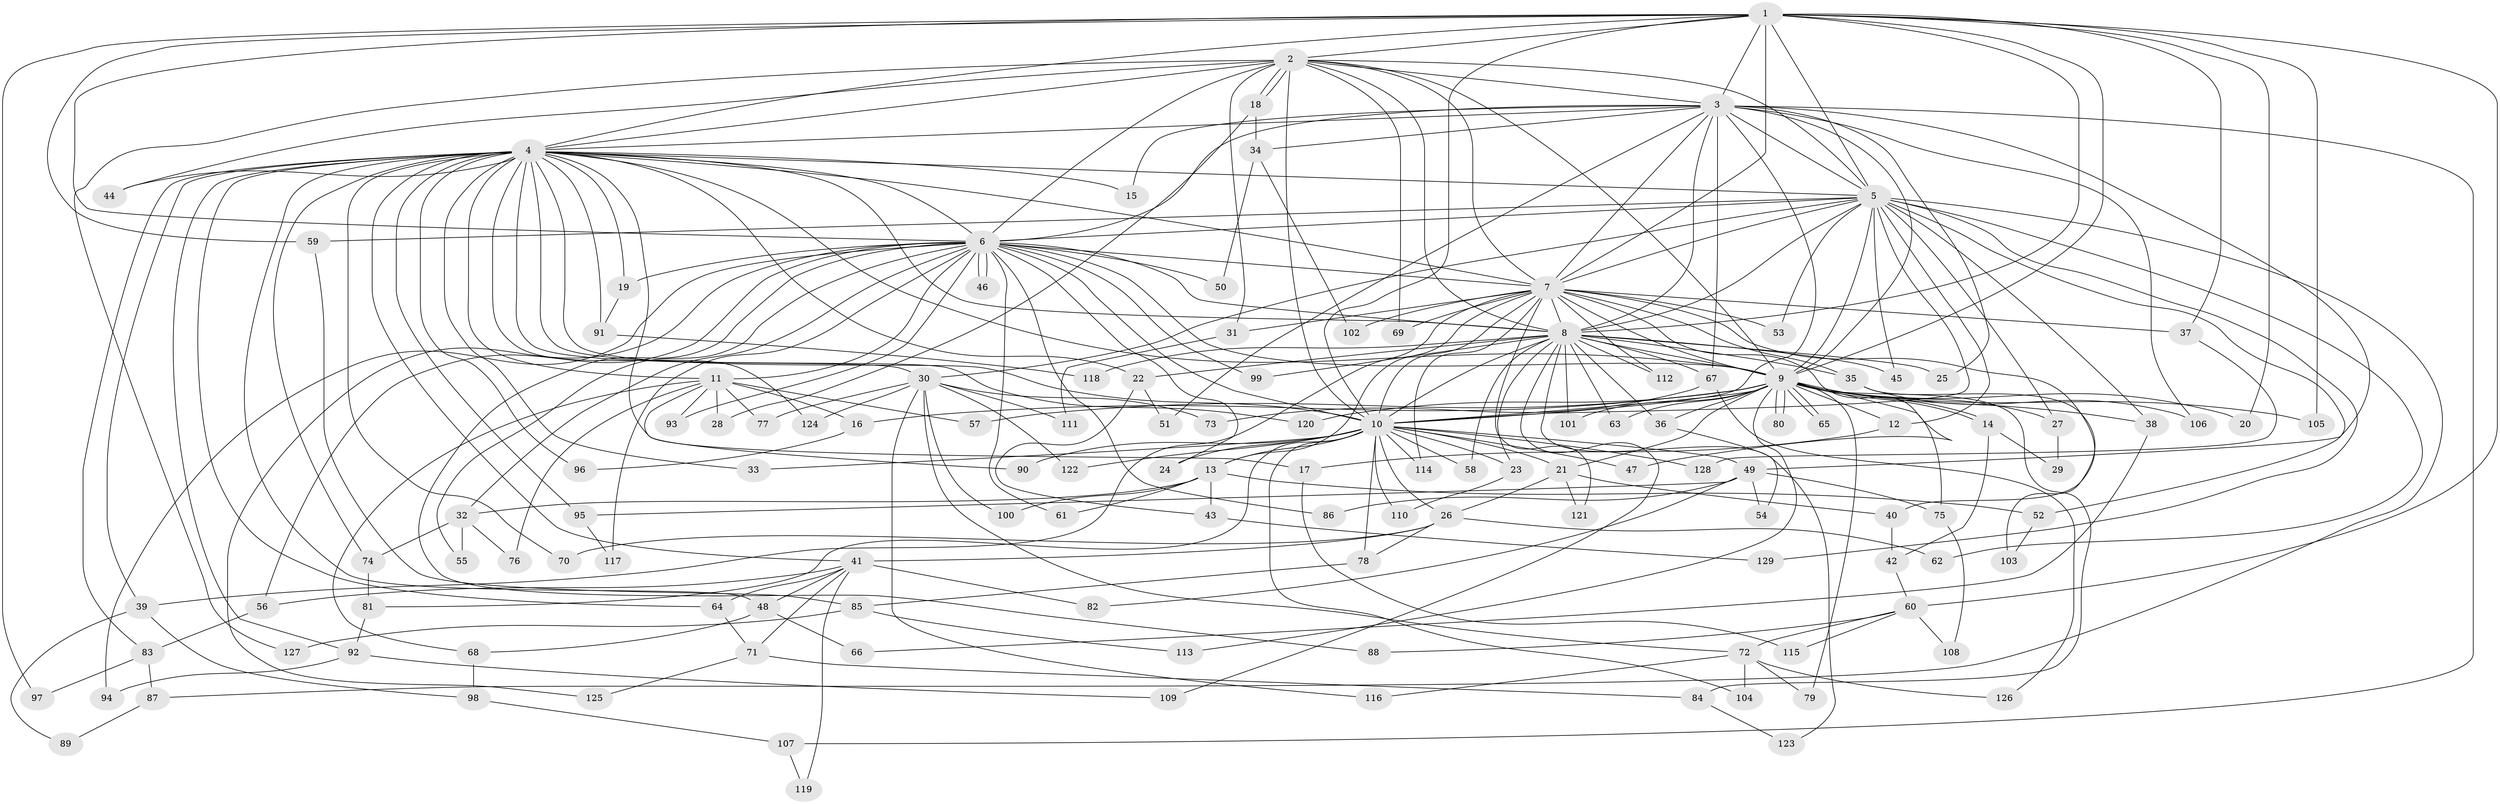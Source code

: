 // Generated by graph-tools (version 1.1) at 2025/34/03/09/25 02:34:46]
// undirected, 129 vertices, 283 edges
graph export_dot {
graph [start="1"]
  node [color=gray90,style=filled];
  1;
  2;
  3;
  4;
  5;
  6;
  7;
  8;
  9;
  10;
  11;
  12;
  13;
  14;
  15;
  16;
  17;
  18;
  19;
  20;
  21;
  22;
  23;
  24;
  25;
  26;
  27;
  28;
  29;
  30;
  31;
  32;
  33;
  34;
  35;
  36;
  37;
  38;
  39;
  40;
  41;
  42;
  43;
  44;
  45;
  46;
  47;
  48;
  49;
  50;
  51;
  52;
  53;
  54;
  55;
  56;
  57;
  58;
  59;
  60;
  61;
  62;
  63;
  64;
  65;
  66;
  67;
  68;
  69;
  70;
  71;
  72;
  73;
  74;
  75;
  76;
  77;
  78;
  79;
  80;
  81;
  82;
  83;
  84;
  85;
  86;
  87;
  88;
  89;
  90;
  91;
  92;
  93;
  94;
  95;
  96;
  97;
  98;
  99;
  100;
  101;
  102;
  103;
  104;
  105;
  106;
  107;
  108;
  109;
  110;
  111;
  112;
  113;
  114;
  115;
  116;
  117;
  118;
  119;
  120;
  121;
  122;
  123;
  124;
  125;
  126;
  127;
  128;
  129;
  1 -- 2;
  1 -- 3;
  1 -- 4;
  1 -- 5;
  1 -- 6;
  1 -- 7;
  1 -- 8;
  1 -- 9;
  1 -- 10;
  1 -- 20;
  1 -- 37;
  1 -- 59;
  1 -- 60;
  1 -- 97;
  1 -- 105;
  2 -- 3;
  2 -- 4;
  2 -- 5;
  2 -- 6;
  2 -- 7;
  2 -- 8;
  2 -- 9;
  2 -- 10;
  2 -- 18;
  2 -- 18;
  2 -- 31;
  2 -- 44;
  2 -- 69;
  2 -- 127;
  3 -- 4;
  3 -- 5;
  3 -- 6;
  3 -- 7;
  3 -- 8;
  3 -- 9;
  3 -- 10;
  3 -- 15;
  3 -- 25;
  3 -- 34;
  3 -- 49;
  3 -- 51;
  3 -- 67;
  3 -- 106;
  3 -- 107;
  4 -- 5;
  4 -- 6;
  4 -- 7;
  4 -- 8;
  4 -- 9;
  4 -- 10;
  4 -- 11;
  4 -- 15;
  4 -- 17;
  4 -- 19;
  4 -- 22;
  4 -- 30;
  4 -- 33;
  4 -- 39;
  4 -- 41;
  4 -- 44;
  4 -- 48;
  4 -- 64;
  4 -- 70;
  4 -- 74;
  4 -- 83;
  4 -- 91;
  4 -- 92;
  4 -- 95;
  4 -- 96;
  4 -- 120;
  4 -- 124;
  5 -- 6;
  5 -- 7;
  5 -- 8;
  5 -- 9;
  5 -- 10;
  5 -- 12;
  5 -- 27;
  5 -- 30;
  5 -- 38;
  5 -- 45;
  5 -- 52;
  5 -- 53;
  5 -- 59;
  5 -- 62;
  5 -- 87;
  5 -- 129;
  6 -- 7;
  6 -- 8;
  6 -- 9;
  6 -- 10;
  6 -- 11;
  6 -- 19;
  6 -- 24;
  6 -- 32;
  6 -- 46;
  6 -- 46;
  6 -- 50;
  6 -- 55;
  6 -- 56;
  6 -- 61;
  6 -- 86;
  6 -- 88;
  6 -- 93;
  6 -- 94;
  6 -- 99;
  6 -- 117;
  6 -- 125;
  7 -- 8;
  7 -- 9;
  7 -- 10;
  7 -- 13;
  7 -- 31;
  7 -- 35;
  7 -- 37;
  7 -- 39;
  7 -- 40;
  7 -- 47;
  7 -- 53;
  7 -- 69;
  7 -- 102;
  7 -- 112;
  7 -- 114;
  7 -- 121;
  8 -- 9;
  8 -- 10;
  8 -- 22;
  8 -- 23;
  8 -- 25;
  8 -- 35;
  8 -- 36;
  8 -- 45;
  8 -- 58;
  8 -- 63;
  8 -- 67;
  8 -- 99;
  8 -- 101;
  8 -- 109;
  8 -- 112;
  8 -- 118;
  8 -- 123;
  9 -- 10;
  9 -- 12;
  9 -- 14;
  9 -- 14;
  9 -- 16;
  9 -- 20;
  9 -- 21;
  9 -- 27;
  9 -- 36;
  9 -- 38;
  9 -- 57;
  9 -- 63;
  9 -- 65;
  9 -- 65;
  9 -- 75;
  9 -- 79;
  9 -- 80;
  9 -- 80;
  9 -- 84;
  9 -- 101;
  9 -- 105;
  9 -- 113;
  9 -- 120;
  10 -- 13;
  10 -- 21;
  10 -- 23;
  10 -- 24;
  10 -- 26;
  10 -- 33;
  10 -- 47;
  10 -- 49;
  10 -- 58;
  10 -- 78;
  10 -- 81;
  10 -- 90;
  10 -- 104;
  10 -- 110;
  10 -- 114;
  10 -- 122;
  10 -- 128;
  11 -- 16;
  11 -- 28;
  11 -- 57;
  11 -- 68;
  11 -- 76;
  11 -- 77;
  11 -- 90;
  11 -- 93;
  12 -- 17;
  13 -- 32;
  13 -- 43;
  13 -- 52;
  13 -- 61;
  13 -- 100;
  14 -- 29;
  14 -- 42;
  16 -- 96;
  17 -- 115;
  18 -- 28;
  18 -- 34;
  19 -- 91;
  21 -- 26;
  21 -- 40;
  21 -- 121;
  22 -- 43;
  22 -- 51;
  23 -- 110;
  26 -- 41;
  26 -- 62;
  26 -- 70;
  26 -- 78;
  27 -- 29;
  30 -- 72;
  30 -- 73;
  30 -- 77;
  30 -- 100;
  30 -- 111;
  30 -- 116;
  30 -- 122;
  30 -- 124;
  31 -- 111;
  32 -- 55;
  32 -- 74;
  32 -- 76;
  34 -- 50;
  34 -- 102;
  35 -- 103;
  35 -- 106;
  36 -- 54;
  37 -- 128;
  38 -- 66;
  39 -- 89;
  39 -- 98;
  40 -- 42;
  41 -- 48;
  41 -- 56;
  41 -- 64;
  41 -- 71;
  41 -- 82;
  41 -- 119;
  42 -- 60;
  43 -- 129;
  48 -- 66;
  48 -- 68;
  49 -- 54;
  49 -- 75;
  49 -- 82;
  49 -- 86;
  49 -- 95;
  52 -- 103;
  56 -- 83;
  59 -- 85;
  60 -- 72;
  60 -- 88;
  60 -- 108;
  60 -- 115;
  64 -- 71;
  67 -- 73;
  67 -- 126;
  68 -- 98;
  71 -- 84;
  71 -- 125;
  72 -- 79;
  72 -- 104;
  72 -- 116;
  72 -- 126;
  74 -- 81;
  75 -- 108;
  78 -- 85;
  81 -- 92;
  83 -- 87;
  83 -- 97;
  84 -- 123;
  85 -- 113;
  85 -- 127;
  87 -- 89;
  91 -- 118;
  92 -- 94;
  92 -- 109;
  95 -- 117;
  98 -- 107;
  107 -- 119;
}
